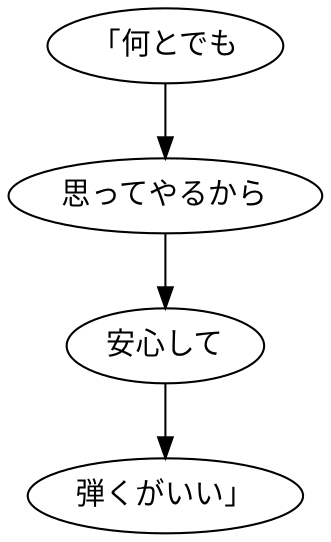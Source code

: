 digraph graph8313 {
	node0 [label="「何とでも"];
	node1 [label="思ってやるから"];
	node2 [label="安心して"];
	node3 [label="弾くがいい」"];
	node0 -> node1;
	node1 -> node2;
	node2 -> node3;
}
